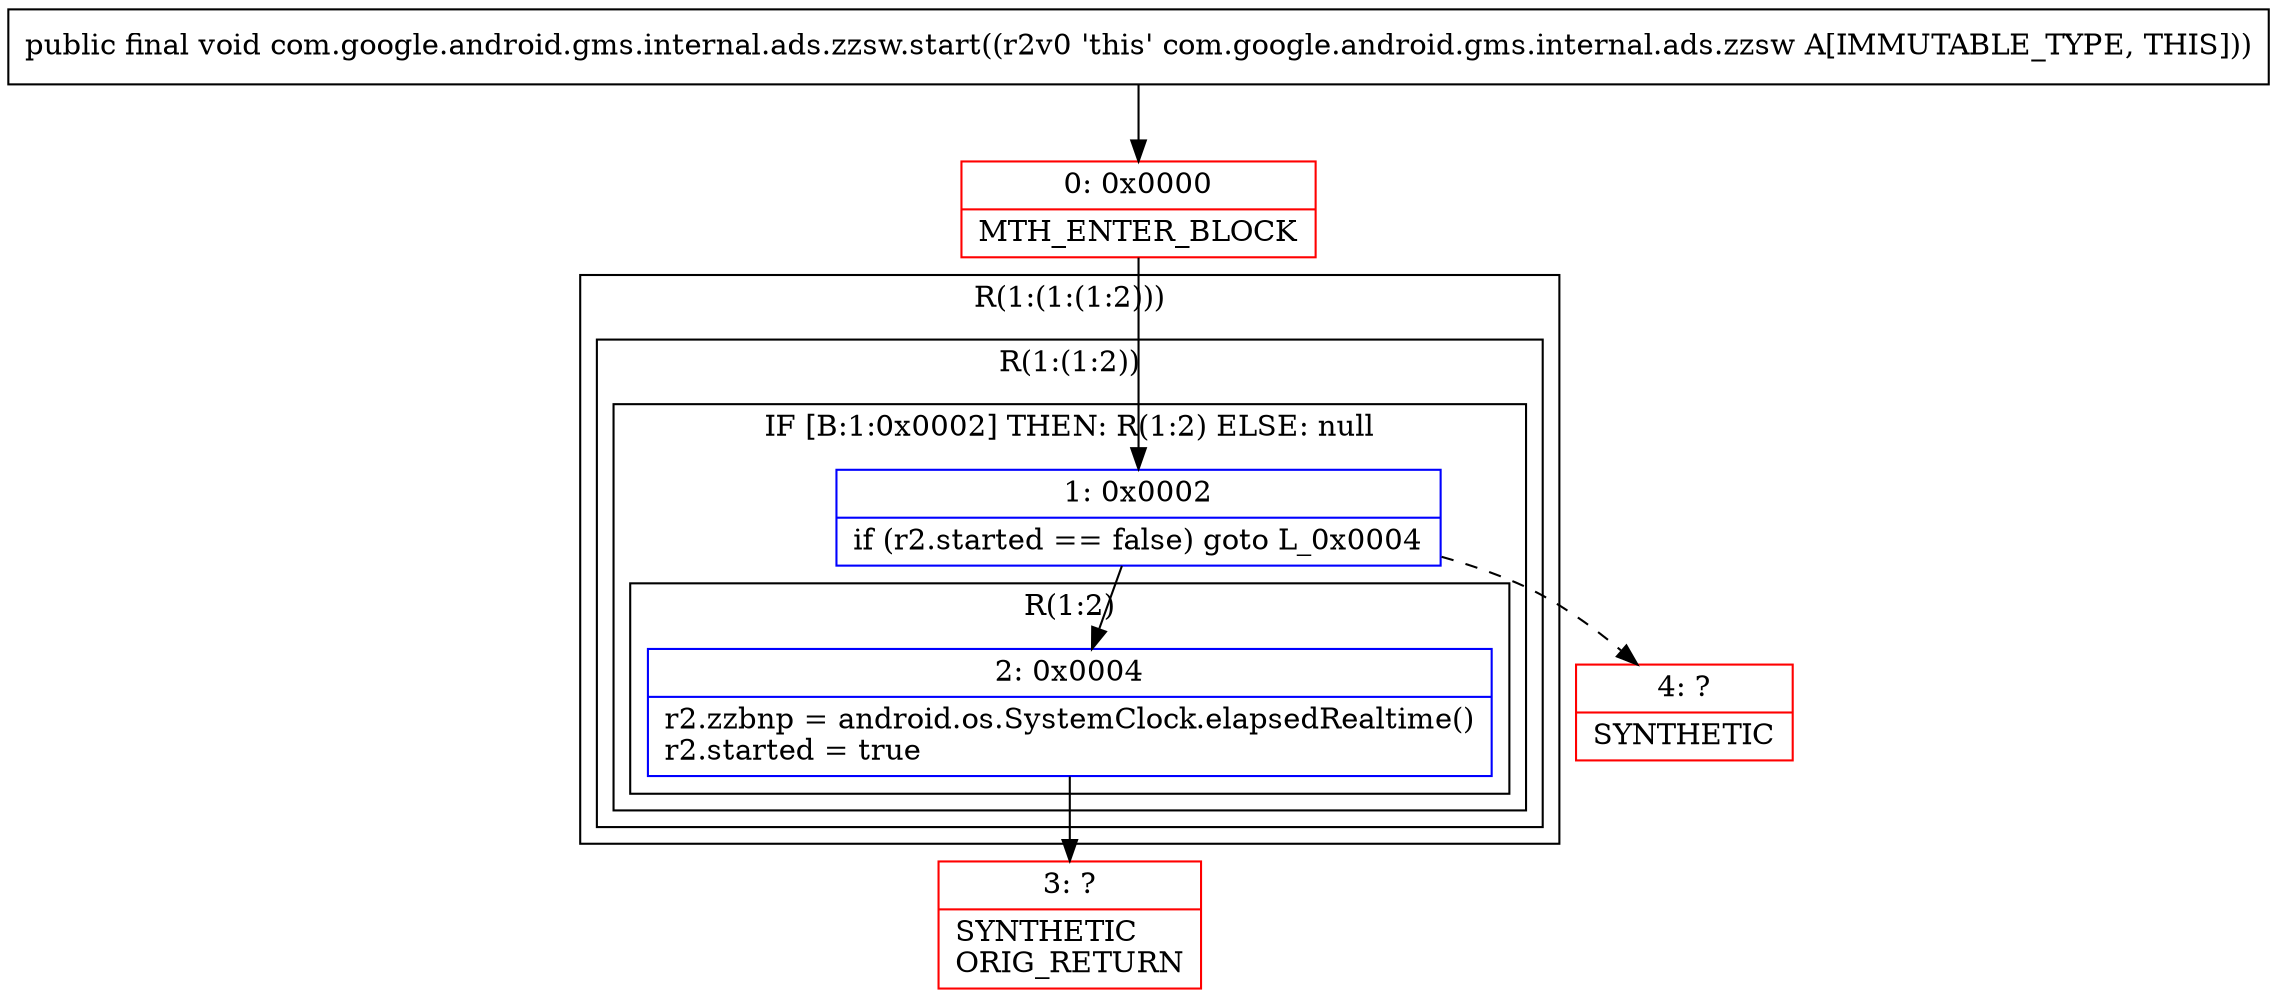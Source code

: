 digraph "CFG forcom.google.android.gms.internal.ads.zzsw.start()V" {
subgraph cluster_Region_1941876922 {
label = "R(1:(1:(1:2)))";
node [shape=record,color=blue];
subgraph cluster_Region_155050558 {
label = "R(1:(1:2))";
node [shape=record,color=blue];
subgraph cluster_IfRegion_829353427 {
label = "IF [B:1:0x0002] THEN: R(1:2) ELSE: null";
node [shape=record,color=blue];
Node_1 [shape=record,label="{1\:\ 0x0002|if (r2.started == false) goto L_0x0004\l}"];
subgraph cluster_Region_154073821 {
label = "R(1:2)";
node [shape=record,color=blue];
Node_2 [shape=record,label="{2\:\ 0x0004|r2.zzbnp = android.os.SystemClock.elapsedRealtime()\lr2.started = true\l}"];
}
}
}
}
Node_0 [shape=record,color=red,label="{0\:\ 0x0000|MTH_ENTER_BLOCK\l}"];
Node_3 [shape=record,color=red,label="{3\:\ ?|SYNTHETIC\lORIG_RETURN\l}"];
Node_4 [shape=record,color=red,label="{4\:\ ?|SYNTHETIC\l}"];
MethodNode[shape=record,label="{public final void com.google.android.gms.internal.ads.zzsw.start((r2v0 'this' com.google.android.gms.internal.ads.zzsw A[IMMUTABLE_TYPE, THIS])) }"];
MethodNode -> Node_0;
Node_1 -> Node_2;
Node_1 -> Node_4[style=dashed];
Node_2 -> Node_3;
Node_0 -> Node_1;
}

